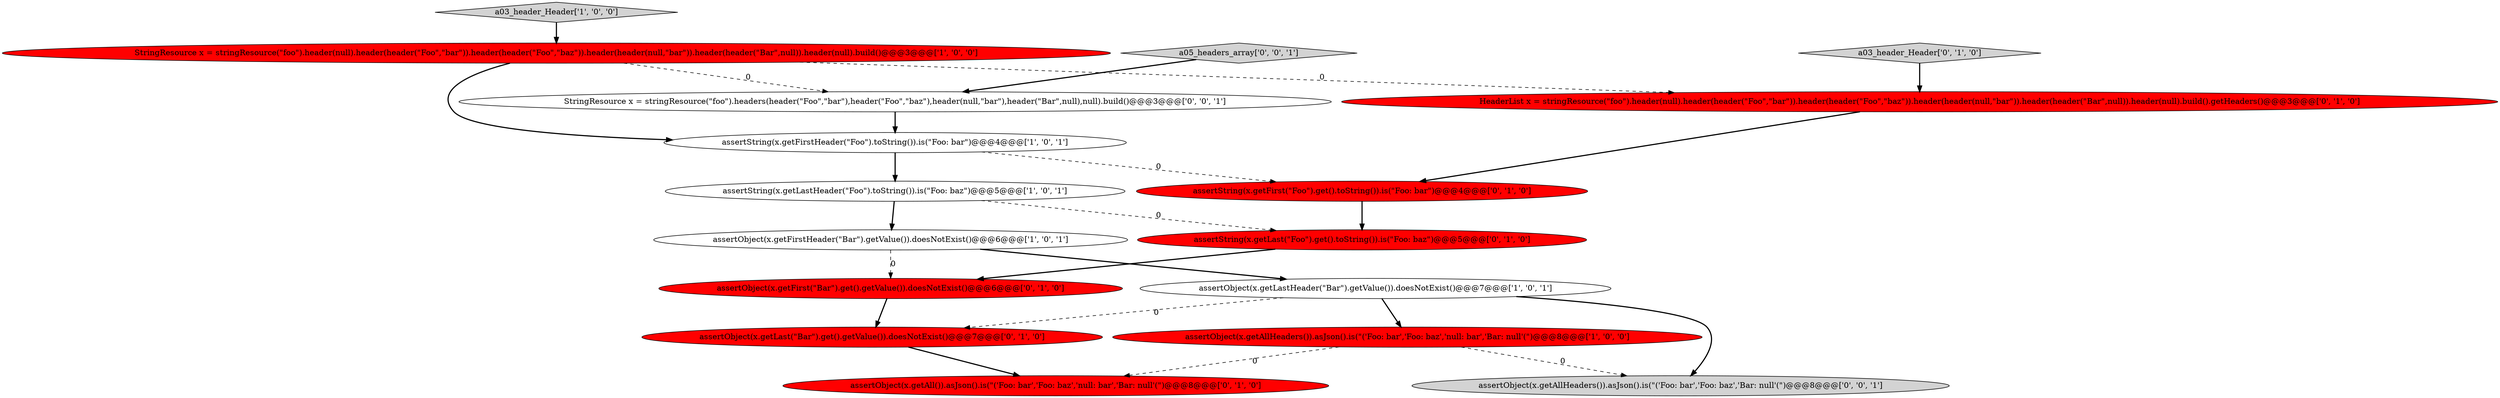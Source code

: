 digraph {
9 [style = filled, label = "assertObject(x.getAll()).asJson().is(\"('Foo: bar','Foo: baz','null: bar','Bar: null'(\")@@@8@@@['0', '1', '0']", fillcolor = red, shape = ellipse image = "AAA1AAABBB2BBB"];
1 [style = filled, label = "assertString(x.getFirstHeader(\"Foo\").toString()).is(\"Foo: bar\")@@@4@@@['1', '0', '1']", fillcolor = white, shape = ellipse image = "AAA0AAABBB1BBB"];
4 [style = filled, label = "assertObject(x.getLastHeader(\"Bar\").getValue()).doesNotExist()@@@7@@@['1', '0', '1']", fillcolor = white, shape = ellipse image = "AAA0AAABBB1BBB"];
10 [style = filled, label = "a03_header_Header['0', '1', '0']", fillcolor = lightgray, shape = diamond image = "AAA0AAABBB2BBB"];
16 [style = filled, label = "a05_headers_array['0', '0', '1']", fillcolor = lightgray, shape = diamond image = "AAA0AAABBB3BBB"];
6 [style = filled, label = "assertObject(x.getAllHeaders()).asJson().is(\"('Foo: bar','Foo: baz','null: bar','Bar: null'(\")@@@8@@@['1', '0', '0']", fillcolor = red, shape = ellipse image = "AAA1AAABBB1BBB"];
3 [style = filled, label = "StringResource x = stringResource(\"foo\").header(null).header(header(\"Foo\",\"bar\")).header(header(\"Foo\",\"baz\")).header(header(null,\"bar\")).header(header(\"Bar\",null)).header(null).build()@@@3@@@['1', '0', '0']", fillcolor = red, shape = ellipse image = "AAA1AAABBB1BBB"];
0 [style = filled, label = "a03_header_Header['1', '0', '0']", fillcolor = lightgray, shape = diamond image = "AAA0AAABBB1BBB"];
2 [style = filled, label = "assertObject(x.getFirstHeader(\"Bar\").getValue()).doesNotExist()@@@6@@@['1', '0', '1']", fillcolor = white, shape = ellipse image = "AAA0AAABBB1BBB"];
12 [style = filled, label = "assertString(x.getFirst(\"Foo\").get().toString()).is(\"Foo: bar\")@@@4@@@['0', '1', '0']", fillcolor = red, shape = ellipse image = "AAA1AAABBB2BBB"];
8 [style = filled, label = "assertObject(x.getFirst(\"Bar\").get().getValue()).doesNotExist()@@@6@@@['0', '1', '0']", fillcolor = red, shape = ellipse image = "AAA1AAABBB2BBB"];
11 [style = filled, label = "assertObject(x.getLast(\"Bar\").get().getValue()).doesNotExist()@@@7@@@['0', '1', '0']", fillcolor = red, shape = ellipse image = "AAA1AAABBB2BBB"];
14 [style = filled, label = "StringResource x = stringResource(\"foo\").headers(header(\"Foo\",\"bar\"),header(\"Foo\",\"baz\"),header(null,\"bar\"),header(\"Bar\",null),null).build()@@@3@@@['0', '0', '1']", fillcolor = white, shape = ellipse image = "AAA0AAABBB3BBB"];
5 [style = filled, label = "assertString(x.getLastHeader(\"Foo\").toString()).is(\"Foo: baz\")@@@5@@@['1', '0', '1']", fillcolor = white, shape = ellipse image = "AAA0AAABBB1BBB"];
13 [style = filled, label = "assertString(x.getLast(\"Foo\").get().toString()).is(\"Foo: baz\")@@@5@@@['0', '1', '0']", fillcolor = red, shape = ellipse image = "AAA1AAABBB2BBB"];
7 [style = filled, label = "HeaderList x = stringResource(\"foo\").header(null).header(header(\"Foo\",\"bar\")).header(header(\"Foo\",\"baz\")).header(header(null,\"bar\")).header(header(\"Bar\",null)).header(null).build().getHeaders()@@@3@@@['0', '1', '0']", fillcolor = red, shape = ellipse image = "AAA1AAABBB2BBB"];
15 [style = filled, label = "assertObject(x.getAllHeaders()).asJson().is(\"('Foo: bar','Foo: baz','Bar: null'(\")@@@8@@@['0', '0', '1']", fillcolor = lightgray, shape = ellipse image = "AAA0AAABBB3BBB"];
1->5 [style = bold, label=""];
0->3 [style = bold, label=""];
5->13 [style = dashed, label="0"];
3->1 [style = bold, label=""];
4->6 [style = bold, label=""];
7->12 [style = bold, label=""];
3->7 [style = dashed, label="0"];
6->9 [style = dashed, label="0"];
4->15 [style = bold, label=""];
11->9 [style = bold, label=""];
2->4 [style = bold, label=""];
10->7 [style = bold, label=""];
2->8 [style = dashed, label="0"];
14->1 [style = bold, label=""];
12->13 [style = bold, label=""];
1->12 [style = dashed, label="0"];
5->2 [style = bold, label=""];
6->15 [style = dashed, label="0"];
16->14 [style = bold, label=""];
4->11 [style = dashed, label="0"];
13->8 [style = bold, label=""];
3->14 [style = dashed, label="0"];
8->11 [style = bold, label=""];
}
